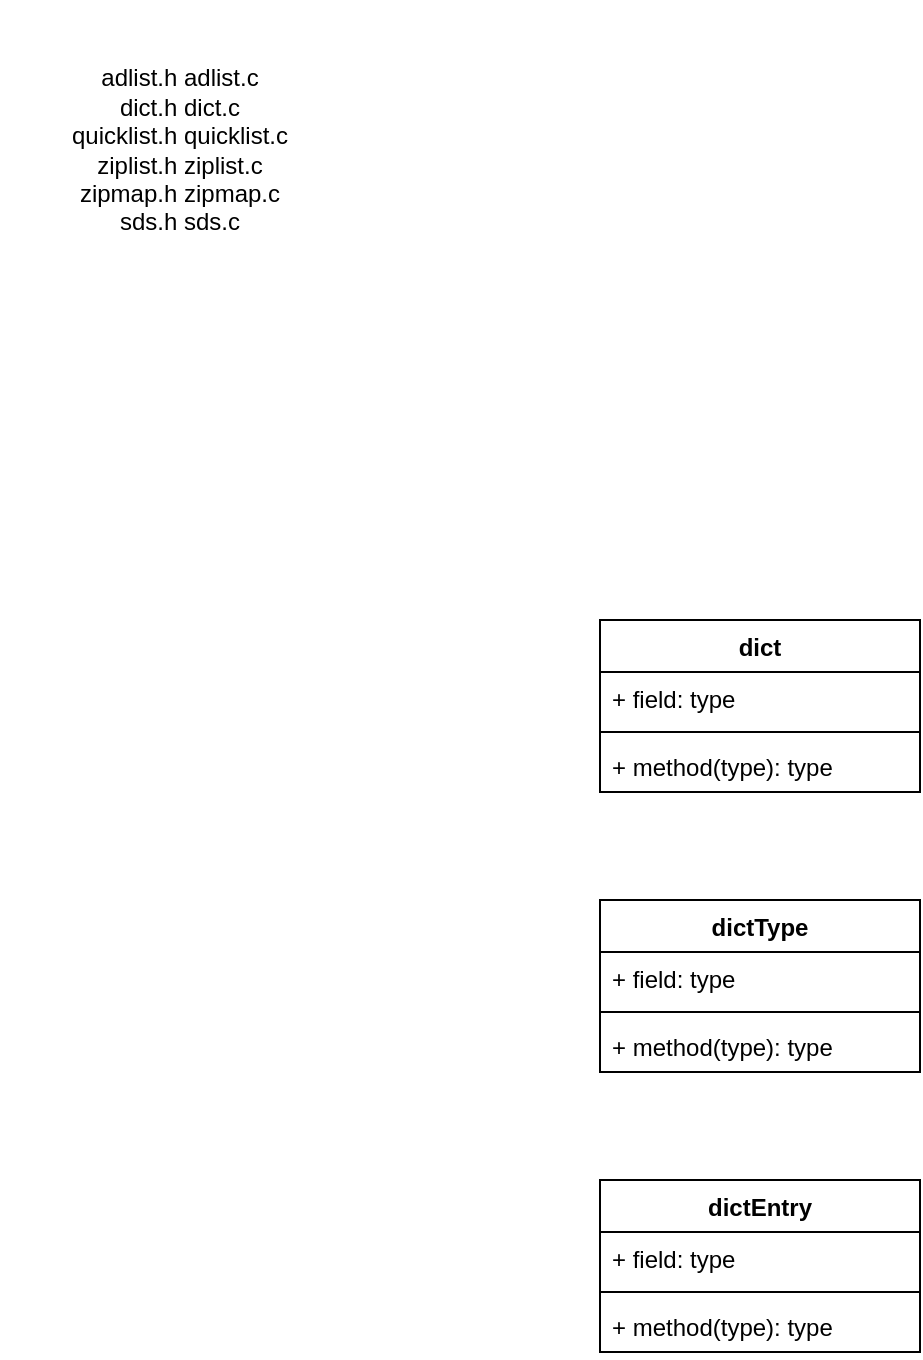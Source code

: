 <mxfile version="13.9.8" type="device" pages="7"><diagram id="kwGnPqtw0Sh4xN60_Mw1" name="ds &amp; object"><mxGraphModel dx="1186" dy="592" grid="1" gridSize="10" guides="1" tooltips="1" connect="1" arrows="1" fold="1" page="1" pageScale="1" pageWidth="33000" pageHeight="46810" math="0" shadow="0"><root><mxCell id="WYOePW9jDsLeZXrMyy6C-0"/><mxCell id="WYOePW9jDsLeZXrMyy6C-1" parent="WYOePW9jDsLeZXrMyy6C-0"/><mxCell id="WYOePW9jDsLeZXrMyy6C-2" value="dict" style="swimlane;fontStyle=1;align=center;verticalAlign=top;childLayout=stackLayout;horizontal=1;startSize=26;horizontalStack=0;resizeParent=1;resizeParentMax=0;resizeLast=0;collapsible=1;marginBottom=0;" parent="WYOePW9jDsLeZXrMyy6C-1" vertex="1"><mxGeometry x="370" y="330" width="160" height="86" as="geometry"/></mxCell><mxCell id="WYOePW9jDsLeZXrMyy6C-3" value="+ field: type" style="text;strokeColor=none;fillColor=none;align=left;verticalAlign=top;spacingLeft=4;spacingRight=4;overflow=hidden;rotatable=0;points=[[0,0.5],[1,0.5]];portConstraint=eastwest;" parent="WYOePW9jDsLeZXrMyy6C-2" vertex="1"><mxGeometry y="26" width="160" height="26" as="geometry"/></mxCell><mxCell id="WYOePW9jDsLeZXrMyy6C-4" value="" style="line;strokeWidth=1;fillColor=none;align=left;verticalAlign=middle;spacingTop=-1;spacingLeft=3;spacingRight=3;rotatable=0;labelPosition=right;points=[];portConstraint=eastwest;" parent="WYOePW9jDsLeZXrMyy6C-2" vertex="1"><mxGeometry y="52" width="160" height="8" as="geometry"/></mxCell><mxCell id="WYOePW9jDsLeZXrMyy6C-5" value="+ method(type): type" style="text;strokeColor=none;fillColor=none;align=left;verticalAlign=top;spacingLeft=4;spacingRight=4;overflow=hidden;rotatable=0;points=[[0,0.5],[1,0.5]];portConstraint=eastwest;" parent="WYOePW9jDsLeZXrMyy6C-2" vertex="1"><mxGeometry y="60" width="160" height="26" as="geometry"/></mxCell><mxCell id="WYOePW9jDsLeZXrMyy6C-6" value="dictType" style="swimlane;fontStyle=1;align=center;verticalAlign=top;childLayout=stackLayout;horizontal=1;startSize=26;horizontalStack=0;resizeParent=1;resizeParentMax=0;resizeLast=0;collapsible=1;marginBottom=0;" parent="WYOePW9jDsLeZXrMyy6C-1" vertex="1"><mxGeometry x="370" y="470" width="160" height="86" as="geometry"/></mxCell><mxCell id="WYOePW9jDsLeZXrMyy6C-7" value="+ field: type" style="text;strokeColor=none;fillColor=none;align=left;verticalAlign=top;spacingLeft=4;spacingRight=4;overflow=hidden;rotatable=0;points=[[0,0.5],[1,0.5]];portConstraint=eastwest;" parent="WYOePW9jDsLeZXrMyy6C-6" vertex="1"><mxGeometry y="26" width="160" height="26" as="geometry"/></mxCell><mxCell id="WYOePW9jDsLeZXrMyy6C-8" value="" style="line;strokeWidth=1;fillColor=none;align=left;verticalAlign=middle;spacingTop=-1;spacingLeft=3;spacingRight=3;rotatable=0;labelPosition=right;points=[];portConstraint=eastwest;" parent="WYOePW9jDsLeZXrMyy6C-6" vertex="1"><mxGeometry y="52" width="160" height="8" as="geometry"/></mxCell><mxCell id="WYOePW9jDsLeZXrMyy6C-9" value="+ method(type): type" style="text;strokeColor=none;fillColor=none;align=left;verticalAlign=top;spacingLeft=4;spacingRight=4;overflow=hidden;rotatable=0;points=[[0,0.5],[1,0.5]];portConstraint=eastwest;" parent="WYOePW9jDsLeZXrMyy6C-6" vertex="1"><mxGeometry y="60" width="160" height="26" as="geometry"/></mxCell><mxCell id="WYOePW9jDsLeZXrMyy6C-10" value="dictEntry" style="swimlane;fontStyle=1;align=center;verticalAlign=top;childLayout=stackLayout;horizontal=1;startSize=26;horizontalStack=0;resizeParent=1;resizeParentMax=0;resizeLast=0;collapsible=1;marginBottom=0;" parent="WYOePW9jDsLeZXrMyy6C-1" vertex="1"><mxGeometry x="370" y="610" width="160" height="86" as="geometry"/></mxCell><mxCell id="WYOePW9jDsLeZXrMyy6C-11" value="+ field: type" style="text;strokeColor=none;fillColor=none;align=left;verticalAlign=top;spacingLeft=4;spacingRight=4;overflow=hidden;rotatable=0;points=[[0,0.5],[1,0.5]];portConstraint=eastwest;" parent="WYOePW9jDsLeZXrMyy6C-10" vertex="1"><mxGeometry y="26" width="160" height="26" as="geometry"/></mxCell><mxCell id="WYOePW9jDsLeZXrMyy6C-12" value="" style="line;strokeWidth=1;fillColor=none;align=left;verticalAlign=middle;spacingTop=-1;spacingLeft=3;spacingRight=3;rotatable=0;labelPosition=right;points=[];portConstraint=eastwest;" parent="WYOePW9jDsLeZXrMyy6C-10" vertex="1"><mxGeometry y="52" width="160" height="8" as="geometry"/></mxCell><mxCell id="WYOePW9jDsLeZXrMyy6C-13" value="+ method(type): type" style="text;strokeColor=none;fillColor=none;align=left;verticalAlign=top;spacingLeft=4;spacingRight=4;overflow=hidden;rotatable=0;points=[[0,0.5],[1,0.5]];portConstraint=eastwest;" parent="WYOePW9jDsLeZXrMyy6C-10" vertex="1"><mxGeometry y="60" width="160" height="26" as="geometry"/></mxCell><mxCell id="c9TSp-UaiZck3Rbrdu8g-0" value="adlist.h adlist.c&lt;br&gt;dict.h dict.c&lt;br&gt;quicklist.h quicklist.c&lt;br&gt;ziplist.h ziplist.c&lt;br&gt;zipmap.h zipmap.c&lt;br&gt;sds.h sds.c" style="text;html=1;strokeColor=none;fillColor=none;align=center;verticalAlign=middle;whiteSpace=wrap;rounded=0;" vertex="1" parent="WYOePW9jDsLeZXrMyy6C-1"><mxGeometry x="70" y="20" width="180" height="150" as="geometry"/></mxCell></root></mxGraphModel></diagram><diagram id="MLkG6dIWdqjJvnIA7wKA" name="server"><mxGraphModel dx="1186" dy="592" grid="1" gridSize="10" guides="1" tooltips="1" connect="1" arrows="1" fold="1" page="1" pageScale="1" pageWidth="33000" pageHeight="46810" math="0" shadow="0"><root><mxCell id="0"/><mxCell id="1" parent="0"/><mxCell id="Axjt2PGUKr2vOuOMID9k-1" value="redisDB" style="swimlane;fontStyle=1;align=center;verticalAlign=top;childLayout=stackLayout;horizontal=1;startSize=26;horizontalStack=0;resizeParent=1;resizeParentMax=0;resizeLast=0;collapsible=1;marginBottom=0;" parent="1" vertex="1"><mxGeometry x="340" y="240" width="160" height="86" as="geometry"/></mxCell><mxCell id="Axjt2PGUKr2vOuOMID9k-2" value="+ field: type" style="text;strokeColor=none;fillColor=none;align=left;verticalAlign=top;spacingLeft=4;spacingRight=4;overflow=hidden;rotatable=0;points=[[0,0.5],[1,0.5]];portConstraint=eastwest;" parent="Axjt2PGUKr2vOuOMID9k-1" vertex="1"><mxGeometry y="26" width="160" height="26" as="geometry"/></mxCell><mxCell id="Axjt2PGUKr2vOuOMID9k-3" value="" style="line;strokeWidth=1;fillColor=none;align=left;verticalAlign=middle;spacingTop=-1;spacingLeft=3;spacingRight=3;rotatable=0;labelPosition=right;points=[];portConstraint=eastwest;" parent="Axjt2PGUKr2vOuOMID9k-1" vertex="1"><mxGeometry y="52" width="160" height="8" as="geometry"/></mxCell><mxCell id="Axjt2PGUKr2vOuOMID9k-4" value="+ method(type): type" style="text;strokeColor=none;fillColor=none;align=left;verticalAlign=top;spacingLeft=4;spacingRight=4;overflow=hidden;rotatable=0;points=[[0,0.5],[1,0.5]];portConstraint=eastwest;" parent="Axjt2PGUKr2vOuOMID9k-1" vertex="1"><mxGeometry y="60" width="160" height="26" as="geometry"/></mxCell><mxCell id="Axjt2PGUKr2vOuOMID9k-5" value="redisServer" style="swimlane;fontStyle=1;align=center;verticalAlign=top;childLayout=stackLayout;horizontal=1;startSize=26;horizontalStack=0;resizeParent=1;resizeParentMax=0;resizeLast=0;collapsible=1;marginBottom=0;" parent="1" vertex="1"><mxGeometry x="550" y="238" width="160" height="86" as="geometry"/></mxCell><mxCell id="Axjt2PGUKr2vOuOMID9k-6" value="+ field: type" style="text;strokeColor=none;fillColor=none;align=left;verticalAlign=top;spacingLeft=4;spacingRight=4;overflow=hidden;rotatable=0;points=[[0,0.5],[1,0.5]];portConstraint=eastwest;" parent="Axjt2PGUKr2vOuOMID9k-5" vertex="1"><mxGeometry y="26" width="160" height="26" as="geometry"/></mxCell><mxCell id="Axjt2PGUKr2vOuOMID9k-7" value="" style="line;strokeWidth=1;fillColor=none;align=left;verticalAlign=middle;spacingTop=-1;spacingLeft=3;spacingRight=3;rotatable=0;labelPosition=right;points=[];portConstraint=eastwest;" parent="Axjt2PGUKr2vOuOMID9k-5" vertex="1"><mxGeometry y="52" width="160" height="8" as="geometry"/></mxCell><mxCell id="Axjt2PGUKr2vOuOMID9k-8" value="+ method(type): type" style="text;strokeColor=none;fillColor=none;align=left;verticalAlign=top;spacingLeft=4;spacingRight=4;overflow=hidden;rotatable=0;points=[[0,0.5],[1,0.5]];portConstraint=eastwest;" parent="Axjt2PGUKr2vOuOMID9k-5" vertex="1"><mxGeometry y="60" width="160" height="26" as="geometry"/></mxCell><mxCell id="Axjt2PGUKr2vOuOMID9k-9" value="client" style="swimlane;fontStyle=1;align=center;verticalAlign=top;childLayout=stackLayout;horizontal=1;startSize=26;horizontalStack=0;resizeParent=1;resizeParentMax=0;resizeLast=0;collapsible=1;marginBottom=0;" parent="1" vertex="1"><mxGeometry x="340" y="370" width="160" height="86" as="geometry"/></mxCell><mxCell id="Axjt2PGUKr2vOuOMID9k-10" value="+ field: type" style="text;strokeColor=none;fillColor=none;align=left;verticalAlign=top;spacingLeft=4;spacingRight=4;overflow=hidden;rotatable=0;points=[[0,0.5],[1,0.5]];portConstraint=eastwest;" parent="Axjt2PGUKr2vOuOMID9k-9" vertex="1"><mxGeometry y="26" width="160" height="26" as="geometry"/></mxCell><mxCell id="Axjt2PGUKr2vOuOMID9k-11" value="" style="line;strokeWidth=1;fillColor=none;align=left;verticalAlign=middle;spacingTop=-1;spacingLeft=3;spacingRight=3;rotatable=0;labelPosition=right;points=[];portConstraint=eastwest;" parent="Axjt2PGUKr2vOuOMID9k-9" vertex="1"><mxGeometry y="52" width="160" height="8" as="geometry"/></mxCell><mxCell id="Axjt2PGUKr2vOuOMID9k-12" value="+ method(type): type" style="text;strokeColor=none;fillColor=none;align=left;verticalAlign=top;spacingLeft=4;spacingRight=4;overflow=hidden;rotatable=0;points=[[0,0.5],[1,0.5]];portConstraint=eastwest;" parent="Axjt2PGUKr2vOuOMID9k-9" vertex="1"><mxGeometry y="60" width="160" height="26" as="geometry"/></mxCell><mxCell id="Axjt2PGUKr2vOuOMID9k-13" value="redisObject(robj)" style="swimlane;fontStyle=1;align=center;verticalAlign=top;childLayout=stackLayout;horizontal=1;startSize=26;horizontalStack=0;resizeParent=1;resizeParentMax=0;resizeLast=0;collapsible=1;marginBottom=0;" parent="1" vertex="1"><mxGeometry x="550" y="370" width="160" height="86" as="geometry"/></mxCell><mxCell id="Axjt2PGUKr2vOuOMID9k-14" value="+ field: type" style="text;strokeColor=none;fillColor=none;align=left;verticalAlign=top;spacingLeft=4;spacingRight=4;overflow=hidden;rotatable=0;points=[[0,0.5],[1,0.5]];portConstraint=eastwest;" parent="Axjt2PGUKr2vOuOMID9k-13" vertex="1"><mxGeometry y="26" width="160" height="26" as="geometry"/></mxCell><mxCell id="Axjt2PGUKr2vOuOMID9k-15" value="" style="line;strokeWidth=1;fillColor=none;align=left;verticalAlign=middle;spacingTop=-1;spacingLeft=3;spacingRight=3;rotatable=0;labelPosition=right;points=[];portConstraint=eastwest;" parent="Axjt2PGUKr2vOuOMID9k-13" vertex="1"><mxGeometry y="52" width="160" height="8" as="geometry"/></mxCell><mxCell id="Axjt2PGUKr2vOuOMID9k-16" value="+ method(type): type" style="text;strokeColor=none;fillColor=none;align=left;verticalAlign=top;spacingLeft=4;spacingRight=4;overflow=hidden;rotatable=0;points=[[0,0.5],[1,0.5]];portConstraint=eastwest;" parent="Axjt2PGUKr2vOuOMID9k-13" vertex="1"><mxGeometry y="60" width="160" height="26" as="geometry"/></mxCell><mxCell id="dOBc3FZ5u_qox5ey2-ql-1" value="rdb" style="ellipse;whiteSpace=wrap;html=1;" parent="1" vertex="1"><mxGeometry x="960" y="246" width="120" height="80" as="geometry"/></mxCell><mxCell id="dOBc3FZ5u_qox5ey2-ql-6" value="rdbSaveInfo" style="swimlane;fontStyle=0;childLayout=stackLayout;horizontal=1;startSize=26;fillColor=none;horizontalStack=0;resizeParent=1;resizeParentMax=0;resizeLast=0;collapsible=1;marginBottom=0;" parent="1" vertex="1"><mxGeometry x="1050" y="620" width="140" height="104" as="geometry"/></mxCell><mxCell id="dOBc3FZ5u_qox5ey2-ql-7" value="+ field: type" style="text;strokeColor=none;fillColor=none;align=left;verticalAlign=top;spacingLeft=4;spacingRight=4;overflow=hidden;rotatable=0;points=[[0,0.5],[1,0.5]];portConstraint=eastwest;" parent="dOBc3FZ5u_qox5ey2-ql-6" vertex="1"><mxGeometry y="26" width="140" height="26" as="geometry"/></mxCell><mxCell id="dOBc3FZ5u_qox5ey2-ql-8" value="+ field: type" style="text;strokeColor=none;fillColor=none;align=left;verticalAlign=top;spacingLeft=4;spacingRight=4;overflow=hidden;rotatable=0;points=[[0,0.5],[1,0.5]];portConstraint=eastwest;" parent="dOBc3FZ5u_qox5ey2-ql-6" vertex="1"><mxGeometry y="52" width="140" height="26" as="geometry"/></mxCell><mxCell id="dOBc3FZ5u_qox5ey2-ql-9" value="+ field: type" style="text;strokeColor=none;fillColor=none;align=left;verticalAlign=top;spacingLeft=4;spacingRight=4;overflow=hidden;rotatable=0;points=[[0,0.5],[1,0.5]];portConstraint=eastwest;" parent="dOBc3FZ5u_qox5ey2-ql-6" vertex="1"><mxGeometry y="78" width="140" height="26" as="geometry"/></mxCell></root></mxGraphModel></diagram><diagram id="YJQRR5eWi-S0P3Myvu9Y" name="x.c"><mxGraphModel dx="1186" dy="592" grid="1" gridSize="10" guides="1" tooltips="1" connect="1" arrows="1" fold="1" page="1" pageScale="1" pageWidth="33000" pageHeight="46810" math="0" shadow="0"><root><mxCell id="NICX659uabWh8dzZwSVL-0"/><mxCell id="NICX659uabWh8dzZwSVL-1" parent="NICX659uabWh8dzZwSVL-0"/><mxCell id="KI76AhLWskmVphOcVBWf-0" value="db.c" style="rounded=1;whiteSpace=wrap;html=1;" parent="NICX659uabWh8dzZwSVL-1" vertex="1"><mxGeometry x="460" y="330" width="120" height="60" as="geometry"/></mxCell><mxCell id="KI76AhLWskmVphOcVBWf-1" value="expire.c" style="rounded=1;whiteSpace=wrap;html=1;" parent="NICX659uabWh8dzZwSVL-1" vertex="1"><mxGeometry x="660" y="330" width="120" height="60" as="geometry"/></mxCell><mxCell id="9aq2ZsErig46l1gBdpZh-0" value="notify.c" style="rounded=1;whiteSpace=wrap;html=1;" parent="NICX659uabWh8dzZwSVL-1" vertex="1"><mxGeometry x="860" y="330" width="120" height="60" as="geometry"/></mxCell><mxCell id="mBUgen4PDRYSCeCdb0db-0" value="object.c" style="rounded=1;whiteSpace=wrap;html=1;" parent="NICX659uabWh8dzZwSVL-1" vertex="1"><mxGeometry x="460" y="440" width="120" height="60" as="geometry"/></mxCell></root></mxGraphModel></diagram><diagram id="a1wZywqWj1Dcr_A0jrQk" name="ae"><mxGraphModel dx="1186" dy="592" grid="1" gridSize="10" guides="1" tooltips="1" connect="1" arrows="1" fold="1" page="1" pageScale="1" pageWidth="33000" pageHeight="46810" math="0" shadow="0"><root><mxCell id="z6a05a61KeVNtkO6CO_o-0"/><mxCell id="z6a05a61KeVNtkO6CO_o-1" parent="z6a05a61KeVNtkO6CO_o-0"/><mxCell id="z6a05a61KeVNtkO6CO_o-6" value="aeFileEvent" style="swimlane;fontStyle=0;childLayout=stackLayout;horizontal=1;startSize=26;fillColor=none;horizontalStack=0;resizeParent=1;resizeParentMax=0;resizeLast=0;collapsible=1;marginBottom=0;" parent="z6a05a61KeVNtkO6CO_o-1" vertex="1"><mxGeometry x="560" y="393" width="140" height="104" as="geometry"/></mxCell><mxCell id="z6a05a61KeVNtkO6CO_o-7" value="+ field: type" style="text;strokeColor=none;fillColor=none;align=left;verticalAlign=top;spacingLeft=4;spacingRight=4;overflow=hidden;rotatable=0;points=[[0,0.5],[1,0.5]];portConstraint=eastwest;" parent="z6a05a61KeVNtkO6CO_o-6" vertex="1"><mxGeometry y="26" width="140" height="26" as="geometry"/></mxCell><mxCell id="z6a05a61KeVNtkO6CO_o-8" value="+ field: type" style="text;strokeColor=none;fillColor=none;align=left;verticalAlign=top;spacingLeft=4;spacingRight=4;overflow=hidden;rotatable=0;points=[[0,0.5],[1,0.5]];portConstraint=eastwest;" parent="z6a05a61KeVNtkO6CO_o-6" vertex="1"><mxGeometry y="52" width="140" height="26" as="geometry"/></mxCell><mxCell id="z6a05a61KeVNtkO6CO_o-9" value="+ field: type" style="text;strokeColor=none;fillColor=none;align=left;verticalAlign=top;spacingLeft=4;spacingRight=4;overflow=hidden;rotatable=0;points=[[0,0.5],[1,0.5]];portConstraint=eastwest;" parent="z6a05a61KeVNtkO6CO_o-6" vertex="1"><mxGeometry y="78" width="140" height="26" as="geometry"/></mxCell><mxCell id="z6a05a61KeVNtkO6CO_o-10" value="aeTimeEvent" style="swimlane;fontStyle=0;childLayout=stackLayout;horizontal=1;startSize=26;fillColor=none;horizontalStack=0;resizeParent=1;resizeParentMax=0;resizeLast=0;collapsible=1;marginBottom=0;" parent="z6a05a61KeVNtkO6CO_o-1" vertex="1"><mxGeometry x="780" y="390" width="140" height="104" as="geometry"/></mxCell><mxCell id="z6a05a61KeVNtkO6CO_o-11" value="+ field: type" style="text;strokeColor=none;fillColor=none;align=left;verticalAlign=top;spacingLeft=4;spacingRight=4;overflow=hidden;rotatable=0;points=[[0,0.5],[1,0.5]];portConstraint=eastwest;" parent="z6a05a61KeVNtkO6CO_o-10" vertex="1"><mxGeometry y="26" width="140" height="26" as="geometry"/></mxCell><mxCell id="z6a05a61KeVNtkO6CO_o-12" value="+ field: type" style="text;strokeColor=none;fillColor=none;align=left;verticalAlign=top;spacingLeft=4;spacingRight=4;overflow=hidden;rotatable=0;points=[[0,0.5],[1,0.5]];portConstraint=eastwest;" parent="z6a05a61KeVNtkO6CO_o-10" vertex="1"><mxGeometry y="52" width="140" height="26" as="geometry"/></mxCell><mxCell id="z6a05a61KeVNtkO6CO_o-13" value="+ field: type" style="text;strokeColor=none;fillColor=none;align=left;verticalAlign=top;spacingLeft=4;spacingRight=4;overflow=hidden;rotatable=0;points=[[0,0.5],[1,0.5]];portConstraint=eastwest;" parent="z6a05a61KeVNtkO6CO_o-10" vertex="1"><mxGeometry y="78" width="140" height="26" as="geometry"/></mxCell><mxCell id="z6a05a61KeVNtkO6CO_o-14" value="aeFiredEvent" style="swimlane;fontStyle=0;childLayout=stackLayout;horizontal=1;startSize=26;fillColor=none;horizontalStack=0;resizeParent=1;resizeParentMax=0;resizeLast=0;collapsible=1;marginBottom=0;" parent="z6a05a61KeVNtkO6CO_o-1" vertex="1"><mxGeometry x="1000" y="390" width="140" height="104" as="geometry"/></mxCell><mxCell id="z6a05a61KeVNtkO6CO_o-15" value="+ field: type" style="text;strokeColor=none;fillColor=none;align=left;verticalAlign=top;spacingLeft=4;spacingRight=4;overflow=hidden;rotatable=0;points=[[0,0.5],[1,0.5]];portConstraint=eastwest;" parent="z6a05a61KeVNtkO6CO_o-14" vertex="1"><mxGeometry y="26" width="140" height="26" as="geometry"/></mxCell><mxCell id="z6a05a61KeVNtkO6CO_o-16" value="+ field: type" style="text;strokeColor=none;fillColor=none;align=left;verticalAlign=top;spacingLeft=4;spacingRight=4;overflow=hidden;rotatable=0;points=[[0,0.5],[1,0.5]];portConstraint=eastwest;" parent="z6a05a61KeVNtkO6CO_o-14" vertex="1"><mxGeometry y="52" width="140" height="26" as="geometry"/></mxCell><mxCell id="z6a05a61KeVNtkO6CO_o-17" value="+ field: type" style="text;strokeColor=none;fillColor=none;align=left;verticalAlign=top;spacingLeft=4;spacingRight=4;overflow=hidden;rotatable=0;points=[[0,0.5],[1,0.5]];portConstraint=eastwest;" parent="z6a05a61KeVNtkO6CO_o-14" vertex="1"><mxGeometry y="78" width="140" height="26" as="geometry"/></mxCell><mxCell id="z6a05a61KeVNtkO6CO_o-18" value="aeEventLoop" style="swimlane;fontStyle=0;childLayout=stackLayout;horizontal=1;startSize=26;fillColor=#FF3333;horizontalStack=0;resizeParent=1;resizeParentMax=0;resizeLast=0;collapsible=1;marginBottom=0;" parent="z6a05a61KeVNtkO6CO_o-1" vertex="1"><mxGeometry x="1200" y="390" width="140" height="104" as="geometry"/></mxCell><mxCell id="z6a05a61KeVNtkO6CO_o-19" value="+ : type" style="text;strokeColor=none;fillColor=none;align=left;verticalAlign=top;spacingLeft=4;spacingRight=4;overflow=hidden;rotatable=0;points=[[0,0.5],[1,0.5]];portConstraint=eastwest;" parent="z6a05a61KeVNtkO6CO_o-18" vertex="1"><mxGeometry y="26" width="140" height="26" as="geometry"/></mxCell><mxCell id="z6a05a61KeVNtkO6CO_o-20" value="+ field: type" style="text;strokeColor=none;fillColor=none;align=left;verticalAlign=top;spacingLeft=4;spacingRight=4;overflow=hidden;rotatable=0;points=[[0,0.5],[1,0.5]];portConstraint=eastwest;" parent="z6a05a61KeVNtkO6CO_o-18" vertex="1"><mxGeometry y="52" width="140" height="26" as="geometry"/></mxCell><mxCell id="z6a05a61KeVNtkO6CO_o-21" value="+ field: type" style="text;strokeColor=none;fillColor=none;align=left;verticalAlign=top;spacingLeft=4;spacingRight=4;overflow=hidden;rotatable=0;points=[[0,0.5],[1,0.5]];portConstraint=eastwest;" parent="z6a05a61KeVNtkO6CO_o-18" vertex="1"><mxGeometry y="78" width="140" height="26" as="geometry"/></mxCell><mxCell id="z6a05a61KeVNtkO6CO_o-23" value="&lt;b&gt;ae.h ae.c&lt;br&gt;ae_select.c&lt;br&gt;ae_kqueue.c&lt;br&gt;ae_evport.c&lt;br&gt;ae_epoll.c&lt;/b&gt;" style="text;html=1;strokeColor=none;fillColor=#FF3333;align=center;verticalAlign=middle;whiteSpace=wrap;rounded=0;" parent="z6a05a61KeVNtkO6CO_o-1" vertex="1"><mxGeometry x="50" y="30" width="110" height="100" as="geometry"/></mxCell><mxCell id="MK6UWDcBN1tunpkWiLe5-0" value="ae_epoll.c" style="text;html=1;strokeColor=none;fillColor=none;align=center;verticalAlign=middle;whiteSpace=wrap;rounded=0;" parent="z6a05a61KeVNtkO6CO_o-1" vertex="1"><mxGeometry x="490" y="840" width="70" height="20" as="geometry"/></mxCell><mxCell id="MK6UWDcBN1tunpkWiLe5-5" value="aeApiState" style="swimlane;fontStyle=0;childLayout=stackLayout;horizontal=1;startSize=26;fillColor=none;horizontalStack=0;resizeParent=1;resizeParentMax=0;resizeLast=0;collapsible=1;marginBottom=0;" parent="z6a05a61KeVNtkO6CO_o-1" vertex="1"><mxGeometry x="540" y="900" width="140" height="78" as="geometry"/></mxCell><mxCell id="MK6UWDcBN1tunpkWiLe5-6" value="+ epfd: int" style="text;strokeColor=none;fillColor=none;align=left;verticalAlign=top;spacingLeft=4;spacingRight=4;overflow=hidden;rotatable=0;points=[[0,0.5],[1,0.5]];portConstraint=eastwest;" parent="MK6UWDcBN1tunpkWiLe5-5" vertex="1"><mxGeometry y="26" width="140" height="26" as="geometry"/></mxCell><mxCell id="MK6UWDcBN1tunpkWiLe5-7" value="+ events:epoll_event*" style="text;strokeColor=none;fillColor=none;align=left;verticalAlign=top;spacingLeft=4;spacingRight=4;overflow=hidden;rotatable=0;points=[[0,0.5],[1,0.5]];portConstraint=eastwest;" parent="MK6UWDcBN1tunpkWiLe5-5" vertex="1"><mxGeometry y="52" width="140" height="26" as="geometry"/></mxCell></root></mxGraphModel></diagram><diagram id="v5k0zlbc_MxuMy0L8jZ1" name="config"><mxGraphModel dx="1186" dy="592" grid="1" gridSize="10" guides="1" tooltips="1" connect="1" arrows="1" fold="1" page="1" pageScale="1" pageWidth="33000" pageHeight="46810" math="0" shadow="0"><root><mxCell id="AnNyFdBnHkqMjm4v036j-0"/><mxCell id="AnNyFdBnHkqMjm4v036j-1" parent="AnNyFdBnHkqMjm4v036j-0"/></root></mxGraphModel></diagram><diagram id="NWblfBoyyqJ5Y8OCCjbi" name="zmalloc"><mxGraphModel dx="1186" dy="592" grid="1" gridSize="10" guides="1" tooltips="1" connect="1" arrows="1" fold="1" page="1" pageScale="1" pageWidth="33000" pageHeight="46810" math="0" shadow="0"><root><mxCell id="A6D6-RWkdsisrGh8dwW9-0"/><mxCell id="A6D6-RWkdsisrGh8dwW9-1" parent="A6D6-RWkdsisrGh8dwW9-0"/></root></mxGraphModel></diagram><diagram id="SaSQYiwgOAwWY-AVP5qp" name="misc"><mxGraphModel dx="1186" dy="592" grid="1" gridSize="10" guides="1" tooltips="1" connect="1" arrows="1" fold="1" page="1" pageScale="1" pageWidth="33000" pageHeight="46810" math="0" shadow="0"><root><mxCell id="2ya4DAk-_v7m4kKqfIw9-0"/><mxCell id="2ya4DAk-_v7m4kKqfIw9-1" parent="2ya4DAk-_v7m4kKqfIw9-0"/><mxCell id="2ya4DAk-_v7m4kKqfIw9-2" value="asciilogo" style="rounded=1;whiteSpace=wrap;html=1;fillColor=#FFFFFF;strokeColor=#000000;" vertex="1" parent="2ya4DAk-_v7m4kKqfIw9-1"><mxGeometry x="330" y="180" width="120" height="60" as="geometry"/></mxCell></root></mxGraphModel></diagram></mxfile>